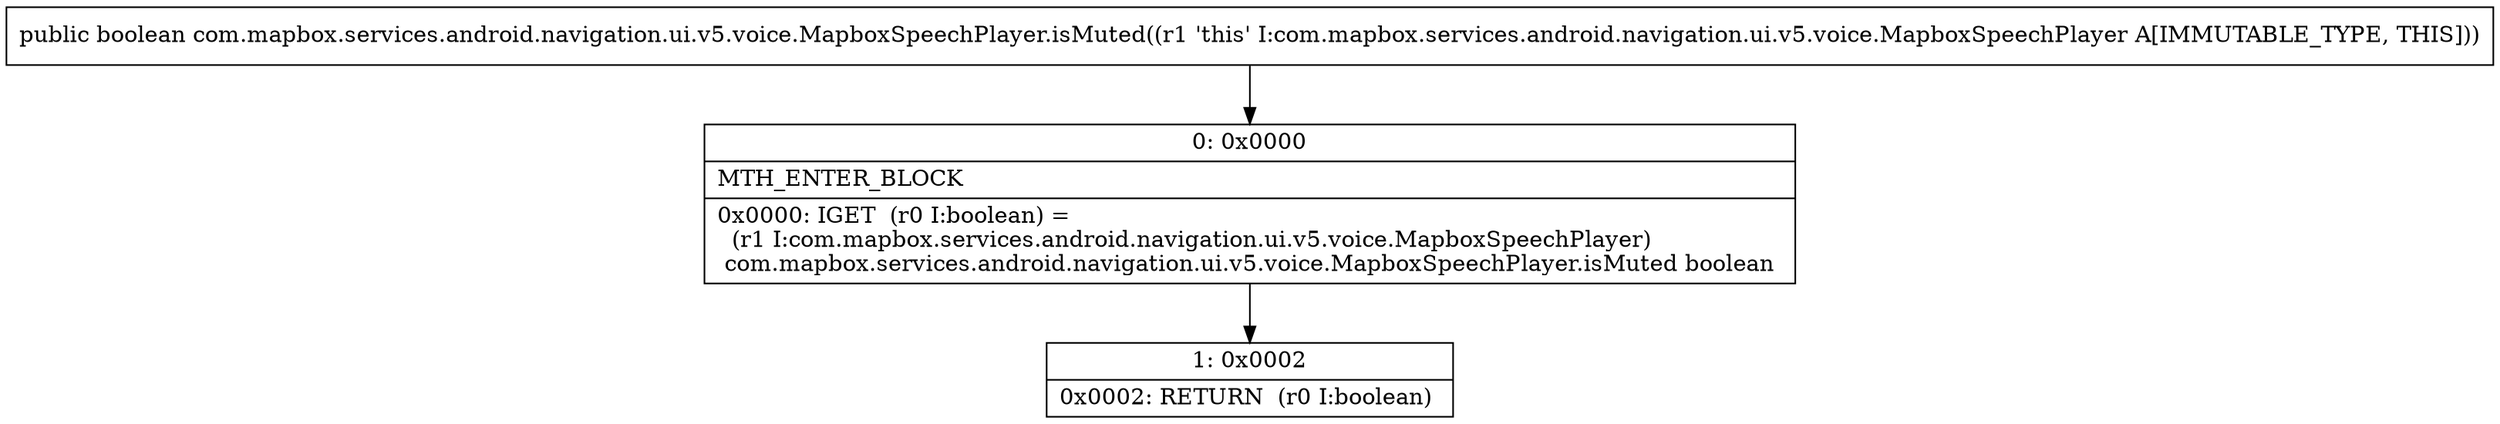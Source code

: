 digraph "CFG forcom.mapbox.services.android.navigation.ui.v5.voice.MapboxSpeechPlayer.isMuted()Z" {
Node_0 [shape=record,label="{0\:\ 0x0000|MTH_ENTER_BLOCK\l|0x0000: IGET  (r0 I:boolean) = \l  (r1 I:com.mapbox.services.android.navigation.ui.v5.voice.MapboxSpeechPlayer)\l com.mapbox.services.android.navigation.ui.v5.voice.MapboxSpeechPlayer.isMuted boolean \l}"];
Node_1 [shape=record,label="{1\:\ 0x0002|0x0002: RETURN  (r0 I:boolean) \l}"];
MethodNode[shape=record,label="{public boolean com.mapbox.services.android.navigation.ui.v5.voice.MapboxSpeechPlayer.isMuted((r1 'this' I:com.mapbox.services.android.navigation.ui.v5.voice.MapboxSpeechPlayer A[IMMUTABLE_TYPE, THIS])) }"];
MethodNode -> Node_0;
Node_0 -> Node_1;
}

